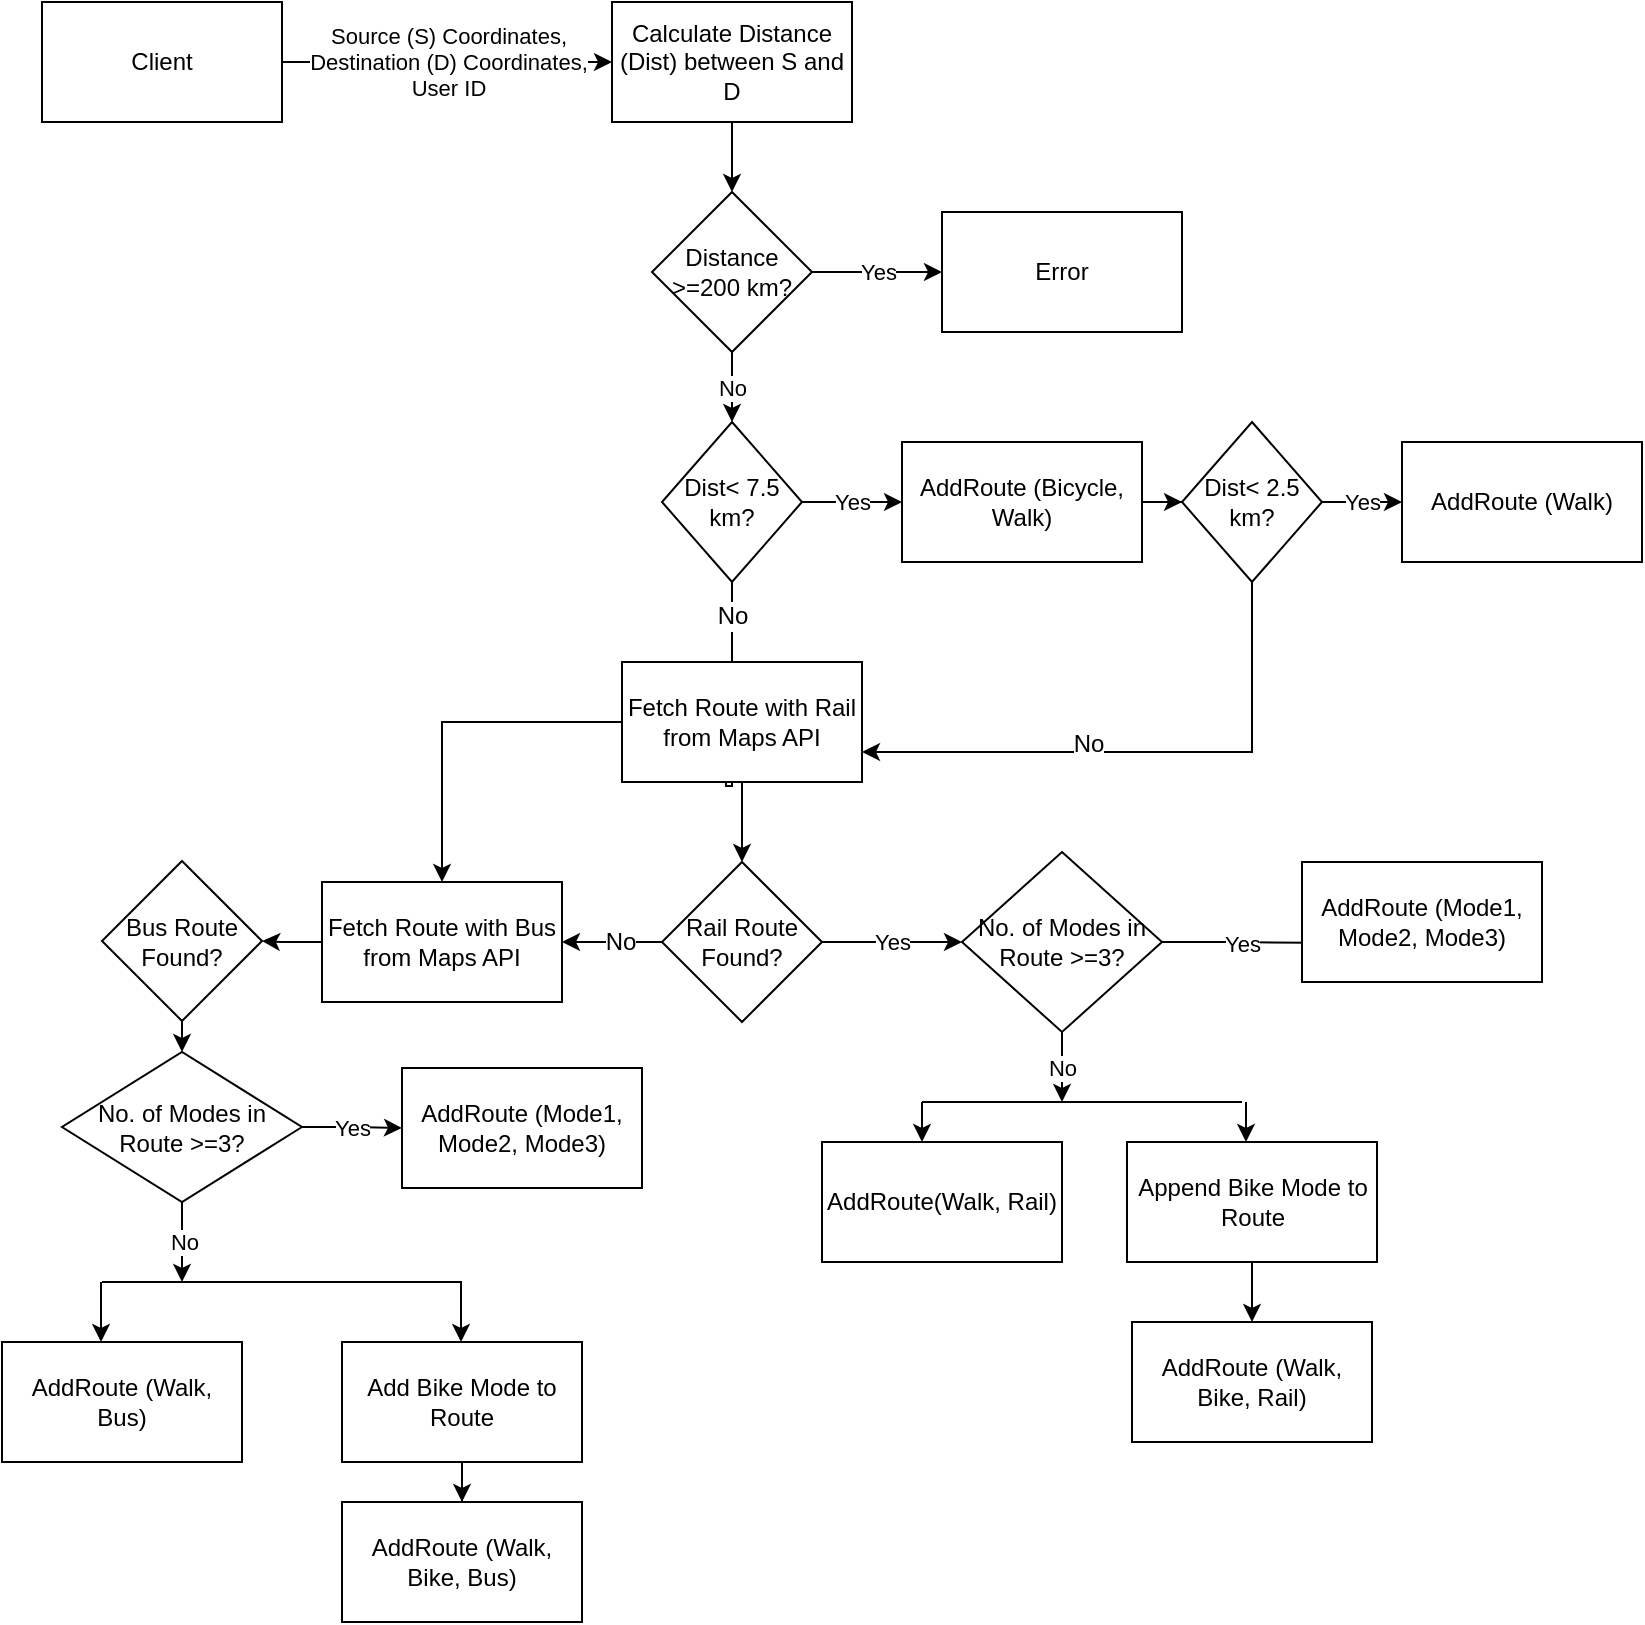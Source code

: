 <mxfile version="10.6.0" type="device"><diagram id="udFTSDD-J-w_usK4Flk2" name="Page-1"><mxGraphModel dx="988" dy="566" grid="1" gridSize="10" guides="1" tooltips="1" connect="1" arrows="1" fold="1" page="1" pageScale="1" pageWidth="850" pageHeight="1100" math="0" shadow="0"><root><mxCell id="0"/><mxCell id="1" parent="0"/><mxCell id="xTVpu7pRrvTSHLgc98ZE-3" value="&lt;div&gt;Source (S) Coordinates,&lt;/div&gt;&lt;div&gt;Destination (D) Coordinates,&lt;/div&gt;&lt;div&gt;User ID&lt;br&gt;&lt;/div&gt;" style="edgeStyle=orthogonalEdgeStyle;rounded=0;orthogonalLoop=1;jettySize=auto;html=1;" edge="1" parent="1" source="xTVpu7pRrvTSHLgc98ZE-1" target="xTVpu7pRrvTSHLgc98ZE-2"><mxGeometry relative="1" as="geometry"/></mxCell><mxCell id="xTVpu7pRrvTSHLgc98ZE-1" value="Client" style="rounded=0;whiteSpace=wrap;html=1;" vertex="1" parent="1"><mxGeometry x="50" y="40" width="120" height="60" as="geometry"/></mxCell><mxCell id="xTVpu7pRrvTSHLgc98ZE-72" style="edgeStyle=orthogonalEdgeStyle;rounded=0;orthogonalLoop=1;jettySize=auto;html=1;exitX=0.5;exitY=1;exitDx=0;exitDy=0;entryX=0.5;entryY=0;entryDx=0;entryDy=0;" edge="1" parent="1" source="xTVpu7pRrvTSHLgc98ZE-2" target="xTVpu7pRrvTSHLgc98ZE-71"><mxGeometry relative="1" as="geometry"/></mxCell><mxCell id="xTVpu7pRrvTSHLgc98ZE-2" value="Calculate Distance (Dist) between S and D" style="rounded=0;whiteSpace=wrap;html=1;" vertex="1" parent="1"><mxGeometry x="335" y="40" width="120" height="60" as="geometry"/></mxCell><mxCell id="xTVpu7pRrvTSHLgc98ZE-9" value="Yes" style="edgeStyle=orthogonalEdgeStyle;rounded=0;orthogonalLoop=1;jettySize=auto;html=1;exitX=1;exitY=0.5;exitDx=0;exitDy=0;entryX=0;entryY=0.5;entryDx=0;entryDy=0;" edge="1" parent="1" source="xTVpu7pRrvTSHLgc98ZE-6" target="xTVpu7pRrvTSHLgc98ZE-8"><mxGeometry relative="1" as="geometry"/></mxCell><mxCell id="xTVpu7pRrvTSHLgc98ZE-17" style="edgeStyle=orthogonalEdgeStyle;rounded=0;orthogonalLoop=1;jettySize=auto;html=1;exitX=0.5;exitY=1;exitDx=0;exitDy=0;entryX=0.433;entryY=0.033;entryDx=0;entryDy=0;entryPerimeter=0;" edge="1" parent="1" source="xTVpu7pRrvTSHLgc98ZE-6" target="xTVpu7pRrvTSHLgc98ZE-16"><mxGeometry relative="1" as="geometry"><Array as="points"><mxPoint x="395" y="432"/><mxPoint x="392" y="432"/></Array></mxGeometry></mxCell><mxCell id="xTVpu7pRrvTSHLgc98ZE-18" value="No" style="text;html=1;resizable=0;points=[];align=center;verticalAlign=middle;labelBackgroundColor=#ffffff;" vertex="1" connectable="0" parent="xTVpu7pRrvTSHLgc98ZE-17"><mxGeometry x="-0.794" relative="1" as="geometry"><mxPoint as="offset"/></mxGeometry></mxCell><mxCell id="xTVpu7pRrvTSHLgc98ZE-6" value="Dist&amp;lt; 7.5 km?" style="rhombus;whiteSpace=wrap;html=1;" vertex="1" parent="1"><mxGeometry x="360" y="250" width="70" height="80" as="geometry"/></mxCell><mxCell id="xTVpu7pRrvTSHLgc98ZE-12" style="edgeStyle=orthogonalEdgeStyle;rounded=0;orthogonalLoop=1;jettySize=auto;html=1;" edge="1" parent="1" source="xTVpu7pRrvTSHLgc98ZE-8" target="xTVpu7pRrvTSHLgc98ZE-10"><mxGeometry relative="1" as="geometry"/></mxCell><mxCell id="xTVpu7pRrvTSHLgc98ZE-8" value="AddRoute (Bicycle, Walk)" style="rounded=0;whiteSpace=wrap;html=1;" vertex="1" parent="1"><mxGeometry x="480" y="260" width="120" height="60" as="geometry"/></mxCell><mxCell id="xTVpu7pRrvTSHLgc98ZE-15" value="Yes" style="edgeStyle=orthogonalEdgeStyle;rounded=0;orthogonalLoop=1;jettySize=auto;html=1;exitX=1;exitY=0.5;exitDx=0;exitDy=0;entryX=0;entryY=0.5;entryDx=0;entryDy=0;" edge="1" parent="1" source="xTVpu7pRrvTSHLgc98ZE-10" target="xTVpu7pRrvTSHLgc98ZE-14"><mxGeometry relative="1" as="geometry"/></mxCell><mxCell id="xTVpu7pRrvTSHLgc98ZE-19" style="edgeStyle=orthogonalEdgeStyle;rounded=0;orthogonalLoop=1;jettySize=auto;html=1;entryX=1;entryY=0.75;entryDx=0;entryDy=0;" edge="1" parent="1" source="xTVpu7pRrvTSHLgc98ZE-10" target="xTVpu7pRrvTSHLgc98ZE-16"><mxGeometry relative="1" as="geometry"><Array as="points"><mxPoint x="655" y="415"/></Array></mxGeometry></mxCell><mxCell id="xTVpu7pRrvTSHLgc98ZE-20" value="No" style="text;html=1;resizable=0;points=[];align=center;verticalAlign=middle;labelBackgroundColor=#ffffff;" vertex="1" connectable="0" parent="xTVpu7pRrvTSHLgc98ZE-19"><mxGeometry x="0.193" y="-4" relative="1" as="geometry"><mxPoint as="offset"/></mxGeometry></mxCell><mxCell id="xTVpu7pRrvTSHLgc98ZE-10" value="Dist&amp;lt; 2.5 km?" style="rhombus;whiteSpace=wrap;html=1;" vertex="1" parent="1"><mxGeometry x="620" y="250" width="70" height="80" as="geometry"/></mxCell><mxCell id="xTVpu7pRrvTSHLgc98ZE-14" value="AddRoute (Walk)" style="rounded=0;whiteSpace=wrap;html=1;" vertex="1" parent="1"><mxGeometry x="730" y="260" width="120" height="60" as="geometry"/></mxCell><mxCell id="xTVpu7pRrvTSHLgc98ZE-23" style="edgeStyle=orthogonalEdgeStyle;rounded=0;orthogonalLoop=1;jettySize=auto;html=1;entryX=0.5;entryY=0;entryDx=0;entryDy=0;" edge="1" parent="1" source="xTVpu7pRrvTSHLgc98ZE-16" target="xTVpu7pRrvTSHLgc98ZE-22"><mxGeometry relative="1" as="geometry"/></mxCell><mxCell id="xTVpu7pRrvTSHLgc98ZE-43" style="edgeStyle=orthogonalEdgeStyle;rounded=0;orthogonalLoop=1;jettySize=auto;html=1;" edge="1" parent="1" source="xTVpu7pRrvTSHLgc98ZE-16" target="xTVpu7pRrvTSHLgc98ZE-37"><mxGeometry relative="1" as="geometry"/></mxCell><mxCell id="xTVpu7pRrvTSHLgc98ZE-16" value="Fetch Route with Rail from Maps API" style="rounded=0;whiteSpace=wrap;html=1;" vertex="1" parent="1"><mxGeometry x="340" y="370" width="120" height="60" as="geometry"/></mxCell><mxCell id="xTVpu7pRrvTSHLgc98ZE-39" style="edgeStyle=orthogonalEdgeStyle;rounded=0;orthogonalLoop=1;jettySize=auto;html=1;" edge="1" parent="1" source="xTVpu7pRrvTSHLgc98ZE-22" target="xTVpu7pRrvTSHLgc98ZE-37"><mxGeometry relative="1" as="geometry"/></mxCell><mxCell id="xTVpu7pRrvTSHLgc98ZE-40" value="No" style="text;html=1;resizable=0;points=[];align=center;verticalAlign=middle;labelBackgroundColor=#ffffff;" vertex="1" connectable="0" parent="xTVpu7pRrvTSHLgc98ZE-39"><mxGeometry x="-0.148" relative="1" as="geometry"><mxPoint as="offset"/></mxGeometry></mxCell><mxCell id="xTVpu7pRrvTSHLgc98ZE-66" value="Yes" style="edgeStyle=orthogonalEdgeStyle;rounded=0;orthogonalLoop=1;jettySize=auto;html=1;entryX=0;entryY=0.5;entryDx=0;entryDy=0;" edge="1" parent="1" source="xTVpu7pRrvTSHLgc98ZE-22" target="xTVpu7pRrvTSHLgc98ZE-62"><mxGeometry relative="1" as="geometry"/></mxCell><mxCell id="xTVpu7pRrvTSHLgc98ZE-22" value="Rail Route Found?" style="rhombus;whiteSpace=wrap;html=1;" vertex="1" parent="1"><mxGeometry x="360" y="470" width="80" height="80" as="geometry"/></mxCell><mxCell id="xTVpu7pRrvTSHLgc98ZE-86" value="" style="edgeStyle=orthogonalEdgeStyle;rounded=0;orthogonalLoop=1;jettySize=auto;html=1;" edge="1" parent="1" source="xTVpu7pRrvTSHLgc98ZE-24" target="xTVpu7pRrvTSHLgc98ZE-34"><mxGeometry relative="1" as="geometry"/></mxCell><mxCell id="xTVpu7pRrvTSHLgc98ZE-24" value="Append Bike Mode to Route" style="rounded=0;whiteSpace=wrap;html=1;" vertex="1" parent="1"><mxGeometry x="592.5" y="610" width="125" height="60" as="geometry"/></mxCell><mxCell id="xTVpu7pRrvTSHLgc98ZE-25" value="AddRoute(Walk, Rail)" style="rounded=0;whiteSpace=wrap;html=1;" vertex="1" parent="1"><mxGeometry x="440" y="610" width="120" height="60" as="geometry"/></mxCell><mxCell id="xTVpu7pRrvTSHLgc98ZE-34" value="AddRoute (Walk, Bike, Rail)" style="rounded=0;whiteSpace=wrap;html=1;" vertex="1" parent="1"><mxGeometry x="595" y="700" width="120" height="60" as="geometry"/></mxCell><mxCell id="xTVpu7pRrvTSHLgc98ZE-87" style="edgeStyle=orthogonalEdgeStyle;rounded=0;orthogonalLoop=1;jettySize=auto;html=1;" edge="1" parent="1" source="xTVpu7pRrvTSHLgc98ZE-37" target="xTVpu7pRrvTSHLgc98ZE-48"><mxGeometry relative="1" as="geometry"/></mxCell><mxCell id="xTVpu7pRrvTSHLgc98ZE-37" value="Fetch Route with Bus from Maps API" style="rounded=0;whiteSpace=wrap;html=1;" vertex="1" parent="1"><mxGeometry x="190" y="480" width="120" height="60" as="geometry"/></mxCell><mxCell id="xTVpu7pRrvTSHLgc98ZE-44" value="AddRoute (Walk, Bus)" style="rounded=0;whiteSpace=wrap;html=1;" vertex="1" parent="1"><mxGeometry x="30" y="710" width="120" height="60" as="geometry"/></mxCell><mxCell id="xTVpu7pRrvTSHLgc98ZE-89" style="edgeStyle=orthogonalEdgeStyle;rounded=0;orthogonalLoop=1;jettySize=auto;html=1;exitX=0.5;exitY=1;exitDx=0;exitDy=0;entryX=0;entryY=0.5;entryDx=0;entryDy=0;" edge="1" parent="1" source="xTVpu7pRrvTSHLgc98ZE-48" target="xTVpu7pRrvTSHLgc98ZE-88"><mxGeometry relative="1" as="geometry"/></mxCell><mxCell id="xTVpu7pRrvTSHLgc98ZE-48" value="Bus Route Found?" style="rhombus;whiteSpace=wrap;html=1;" vertex="1" parent="1"><mxGeometry x="80" y="469.5" width="80" height="80" as="geometry"/></mxCell><mxCell id="xTVpu7pRrvTSHLgc98ZE-96" style="edgeStyle=orthogonalEdgeStyle;rounded=0;orthogonalLoop=1;jettySize=auto;html=1;exitX=0.5;exitY=1;exitDx=0;exitDy=0;" edge="1" parent="1" source="xTVpu7pRrvTSHLgc98ZE-54" target="xTVpu7pRrvTSHLgc98ZE-95"><mxGeometry relative="1" as="geometry"/></mxCell><mxCell id="xTVpu7pRrvTSHLgc98ZE-54" value="Add Bike Mode to Route" style="rounded=0;whiteSpace=wrap;html=1;" vertex="1" parent="1"><mxGeometry x="200" y="710" width="120" height="60" as="geometry"/></mxCell><mxCell id="xTVpu7pRrvTSHLgc98ZE-55" value="" style="endArrow=none;html=1;" edge="1" parent="1"><mxGeometry width="50" height="50" relative="1" as="geometry"><mxPoint x="80" y="680" as="sourcePoint"/><mxPoint x="260" y="680" as="targetPoint"/></mxGeometry></mxCell><mxCell id="xTVpu7pRrvTSHLgc98ZE-56" value="" style="endArrow=classic;html=1;" edge="1" parent="1"><mxGeometry width="50" height="50" relative="1" as="geometry"><mxPoint x="79.5" y="680" as="sourcePoint"/><mxPoint x="79.5" y="710" as="targetPoint"/><Array as="points"><mxPoint x="79.5" y="710"/></Array></mxGeometry></mxCell><mxCell id="xTVpu7pRrvTSHLgc98ZE-57" value="" style="endArrow=classic;html=1;" edge="1" parent="1"><mxGeometry width="50" height="50" relative="1" as="geometry"><mxPoint x="259.5" y="680" as="sourcePoint"/><mxPoint x="259.5" y="710" as="targetPoint"/><Array as="points"><mxPoint x="259.5" y="710"/></Array></mxGeometry></mxCell><mxCell id="xTVpu7pRrvTSHLgc98ZE-77" value="Yes" style="edgeStyle=orthogonalEdgeStyle;rounded=0;orthogonalLoop=1;jettySize=auto;html=1;exitX=1;exitY=0.5;exitDx=0;exitDy=0;entryX=0.083;entryY=0.675;entryDx=0;entryDy=0;entryPerimeter=0;" edge="1" parent="1" source="xTVpu7pRrvTSHLgc98ZE-62" target="xTVpu7pRrvTSHLgc98ZE-68"><mxGeometry relative="1" as="geometry"/></mxCell><mxCell id="xTVpu7pRrvTSHLgc98ZE-62" value="No. of Modes in Route &amp;gt;=3?" style="rhombus;whiteSpace=wrap;html=1;" vertex="1" parent="1"><mxGeometry x="510" y="465" width="100" height="90" as="geometry"/></mxCell><mxCell id="xTVpu7pRrvTSHLgc98ZE-68" value="AddRoute (Mode1, Mode2, Mode3)" style="rounded=0;whiteSpace=wrap;html=1;" vertex="1" parent="1"><mxGeometry x="680" y="470" width="120" height="60" as="geometry"/></mxCell><mxCell id="xTVpu7pRrvTSHLgc98ZE-75" value="Yes" style="edgeStyle=orthogonalEdgeStyle;rounded=0;orthogonalLoop=1;jettySize=auto;html=1;exitX=1;exitY=0.5;exitDx=0;exitDy=0;entryX=0;entryY=0.5;entryDx=0;entryDy=0;" edge="1" parent="1" source="xTVpu7pRrvTSHLgc98ZE-71" target="xTVpu7pRrvTSHLgc98ZE-74"><mxGeometry relative="1" as="geometry"/></mxCell><mxCell id="xTVpu7pRrvTSHLgc98ZE-76" value="No" style="edgeStyle=orthogonalEdgeStyle;rounded=0;orthogonalLoop=1;jettySize=auto;html=1;exitX=0.5;exitY=1;exitDx=0;exitDy=0;" edge="1" parent="1" source="xTVpu7pRrvTSHLgc98ZE-71" target="xTVpu7pRrvTSHLgc98ZE-6"><mxGeometry relative="1" as="geometry"/></mxCell><mxCell id="xTVpu7pRrvTSHLgc98ZE-71" value="Distance &amp;gt;=200 km?" style="rhombus;whiteSpace=wrap;html=1;" vertex="1" parent="1"><mxGeometry x="355" y="135" width="80" height="80" as="geometry"/></mxCell><mxCell id="xTVpu7pRrvTSHLgc98ZE-74" value="Error" style="rounded=0;whiteSpace=wrap;html=1;" vertex="1" parent="1"><mxGeometry x="500" y="145" width="120" height="60" as="geometry"/></mxCell><mxCell id="xTVpu7pRrvTSHLgc98ZE-80" value="No" style="endArrow=classic;html=1;" edge="1" parent="1"><mxGeometry width="50" height="50" relative="1" as="geometry"><mxPoint x="560" y="555" as="sourcePoint"/><mxPoint x="560" y="590" as="targetPoint"/></mxGeometry></mxCell><mxCell id="xTVpu7pRrvTSHLgc98ZE-81" value="" style="endArrow=none;html=1;" edge="1" parent="1"><mxGeometry width="50" height="50" relative="1" as="geometry"><mxPoint x="490" y="590" as="sourcePoint"/><mxPoint x="650" y="590" as="targetPoint"/></mxGeometry></mxCell><mxCell id="xTVpu7pRrvTSHLgc98ZE-84" value="" style="endArrow=classic;html=1;" edge="1" parent="1"><mxGeometry width="50" height="50" relative="1" as="geometry"><mxPoint x="490" y="590" as="sourcePoint"/><mxPoint x="490" y="610" as="targetPoint"/></mxGeometry></mxCell><mxCell id="xTVpu7pRrvTSHLgc98ZE-85" value="" style="endArrow=classic;html=1;" edge="1" parent="1"><mxGeometry width="50" height="50" relative="1" as="geometry"><mxPoint x="652" y="590" as="sourcePoint"/><mxPoint x="652" y="610" as="targetPoint"/></mxGeometry></mxCell><mxCell id="xTVpu7pRrvTSHLgc98ZE-93" value="Yes" style="edgeStyle=orthogonalEdgeStyle;rounded=0;orthogonalLoop=1;jettySize=auto;html=1;entryX=0;entryY=0.5;entryDx=0;entryDy=0;" edge="1" parent="1" source="xTVpu7pRrvTSHLgc98ZE-88" target="xTVpu7pRrvTSHLgc98ZE-90"><mxGeometry relative="1" as="geometry"/></mxCell><mxCell id="xTVpu7pRrvTSHLgc98ZE-94" value="No" style="edgeStyle=orthogonalEdgeStyle;rounded=0;orthogonalLoop=1;jettySize=auto;html=1;exitX=1;exitY=0.5;exitDx=0;exitDy=0;" edge="1" parent="1" source="xTVpu7pRrvTSHLgc98ZE-88"><mxGeometry relative="1" as="geometry"><mxPoint x="120" y="680" as="targetPoint"/></mxGeometry></mxCell><mxCell id="xTVpu7pRrvTSHLgc98ZE-88" value="No. of Modes in Route &amp;gt;=3?" style="rhombus;whiteSpace=wrap;html=1;direction=south;" vertex="1" parent="1"><mxGeometry x="60" y="565" width="120" height="75" as="geometry"/></mxCell><mxCell id="xTVpu7pRrvTSHLgc98ZE-90" value="AddRoute (Mode1, Mode2, Mode3)" style="rounded=0;whiteSpace=wrap;html=1;" vertex="1" parent="1"><mxGeometry x="230" y="573" width="120" height="60" as="geometry"/></mxCell><mxCell id="xTVpu7pRrvTSHLgc98ZE-95" value="AddRoute (Walk, Bike, Bus)" style="rounded=0;whiteSpace=wrap;html=1;" vertex="1" parent="1"><mxGeometry x="200" y="790" width="120" height="60" as="geometry"/></mxCell></root></mxGraphModel></diagram></mxfile>